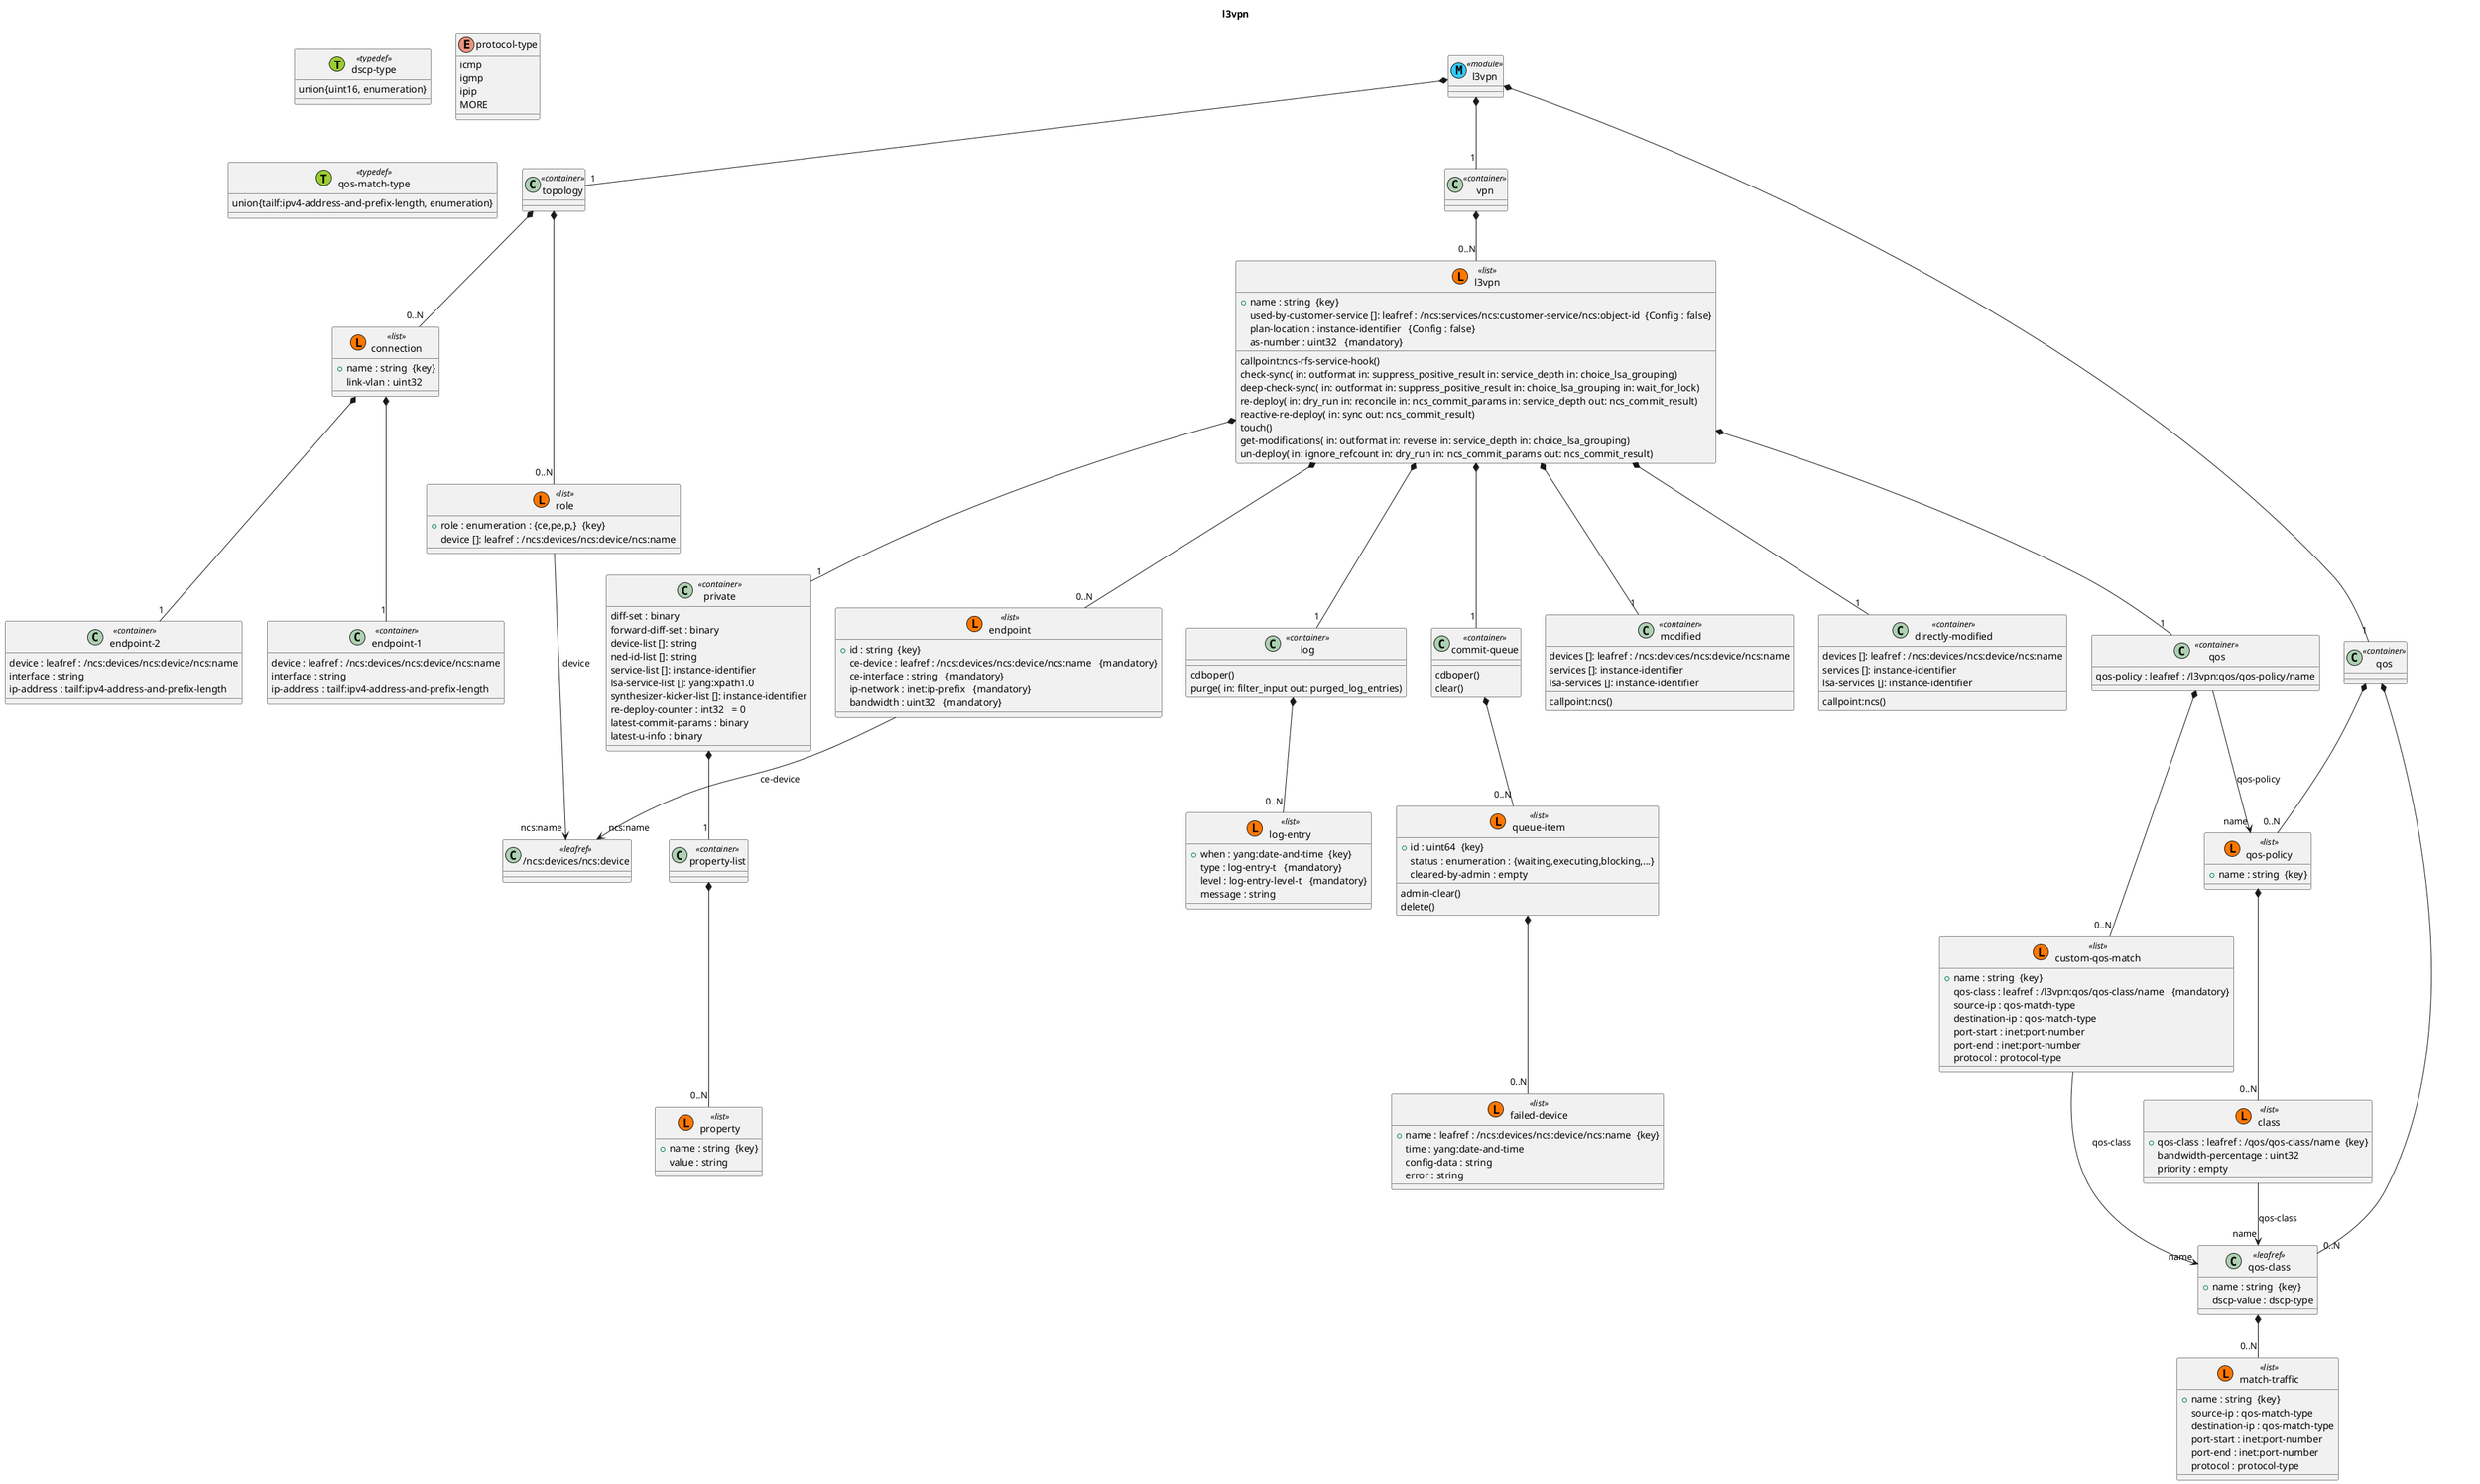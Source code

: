 @startuml l3vpn
page 1x1 
Title l3vpn 
class "l3vpn" as l3vpn << (M, #33CCFF) module>> 
class "dscp-type" as dscp_type << (T, YellowGreen) typedef>>
dscp_type : union{uint16, enumeration}
enum "protocol-type" as l3vpn_I_protocol_type {
icmp
igmp
ipip
MORE
}
class "qos-match-type" as qos_match_type << (T, YellowGreen) typedef>>
qos_match_type : union{tailf:ipv4-address-and-prefix-length, enumeration}
class "topology" as  l3vpn_I_topology <<container>> 
l3vpn *-- "1" l3vpn_I_topology 
class "role" as l3vpn_I_topology_I_role << (L, #FF7700) list>> 
l3vpn_I_topology *-- "0..N" l3vpn_I_topology_I_role 
l3vpn_I_topology_I_role : +role : enumeration : {ce,pe,p,}  {key} 
l3vpn_I_topology_I_role : device []: leafref : /ncs:devices/ncs:device/ncs:name 
class "connection" as l3vpn_I_topology_I_connection << (L, #FF7700) list>> 
l3vpn_I_topology *-- "0..N" l3vpn_I_topology_I_connection 
l3vpn_I_topology_I_connection : +name : string  {key} 
class "endpoint-1" as  l3vpn_I_topology_I_connection_I_endpoint_1 <<container>> 
l3vpn_I_topology_I_connection *-- "1" l3vpn_I_topology_I_connection_I_endpoint_1 
l3vpn_I_topology_I_connection_I_endpoint_1 : device : leafref : /ncs:devices/ncs:device/ncs:name  
l3vpn_I_topology_I_connection_I_endpoint_1 : interface : string  
l3vpn_I_topology_I_connection_I_endpoint_1 : ip-address : tailf:ipv4-address-and-prefix-length  
class "endpoint-2" as  l3vpn_I_topology_I_connection_I_endpoint_2 <<container>> 
l3vpn_I_topology_I_connection *-- "1" l3vpn_I_topology_I_connection_I_endpoint_2 
l3vpn_I_topology_I_connection_I_endpoint_2 : device : leafref : /ncs:devices/ncs:device/ncs:name  
l3vpn_I_topology_I_connection_I_endpoint_2 : interface : string  
l3vpn_I_topology_I_connection_I_endpoint_2 : ip-address : tailf:ipv4-address-and-prefix-length  
l3vpn_I_topology_I_connection : link-vlan : uint32  
class "qos" as  l3vpn_I_qos <<container>> 
l3vpn *-- "1" l3vpn_I_qos 
class "qos-policy" as l3vpn_I_qos_I_qos_policy << (L, #FF7700) list>> 
l3vpn_I_qos *-- "0..N" l3vpn_I_qos_I_qos_policy 
l3vpn_I_qos_I_qos_policy : +name : string  {key} 
class "class" as l3vpn_I_qos_I_qos_policy_I_class << (L, #FF7700) list>> 
l3vpn_I_qos_I_qos_policy *-- "0..N" l3vpn_I_qos_I_qos_policy_I_class 
l3vpn_I_qos_I_qos_policy_I_class : +qos-class : leafref : /qos/qos-class/name  {key} 
l3vpn_I_qos_I_qos_policy_I_class : bandwidth-percentage : uint32  
l3vpn_I_qos_I_qos_policy_I_class : priority : empty  
class "qos-class" as l3vpn_I_qos_I_qos_class << (L, #FF7700) list>> 
l3vpn_I_qos *-- "0..N" l3vpn_I_qos_I_qos_class 
l3vpn_I_qos_I_qos_class : +name : string  {key} 
l3vpn_I_qos_I_qos_class : dscp-value : dscp-type  
class "match-traffic" as l3vpn_I_qos_I_qos_class_I_match_traffic << (L, #FF7700) list>> 
l3vpn_I_qos_I_qos_class *-- "0..N" l3vpn_I_qos_I_qos_class_I_match_traffic 
l3vpn_I_qos_I_qos_class_I_match_traffic : +name : string  {key} 
l3vpn_I_qos_I_qos_class_I_match_traffic : source-ip : qos-match-type  
l3vpn_I_qos_I_qos_class_I_match_traffic : destination-ip : qos-match-type  
l3vpn_I_qos_I_qos_class_I_match_traffic : port-start : inet:port-number  
l3vpn_I_qos_I_qos_class_I_match_traffic : port-end : inet:port-number  
l3vpn_I_qos_I_qos_class_I_match_traffic : protocol : protocol-type  
class "vpn" as  l3vpn_I_vpn <<container>> 
l3vpn *-- "1" l3vpn_I_vpn 
class "l3vpn" as l3vpn_I_vpn_I_l3vpn << (L, #FF7700) list>> 
l3vpn_I_vpn *-- "0..N" l3vpn_I_vpn_I_l3vpn 
l3vpn_I_vpn_I_l3vpn : +name : string  {key} 
l3vpn_I_vpn_I_l3vpn : callpoint:ncs-rfs-service-hook()
l3vpn_I_vpn_I_l3vpn : check-sync( in: outformat in: suppress_positive_result in: service_depth in: choice_lsa_grouping)
l3vpn_I_vpn_I_l3vpn : deep-check-sync( in: outformat in: suppress_positive_result in: choice_lsa_grouping in: wait_for_lock)
l3vpn_I_vpn_I_l3vpn : re-deploy( in: dry_run in: reconcile in: ncs_commit_params in: service_depth out: ncs_commit_result)
l3vpn_I_vpn_I_l3vpn : reactive-re-deploy( in: sync out: ncs_commit_result)
l3vpn_I_vpn_I_l3vpn : touch()
class "modified" as  l3vpn_I_vpn_I_l3vpn_I_modified <<container>> 
l3vpn_I_vpn_I_l3vpn *-- "1" l3vpn_I_vpn_I_l3vpn_I_modified 
l3vpn_I_vpn_I_l3vpn_I_modified : callpoint:ncs()
l3vpn_I_vpn_I_l3vpn_I_modified : devices []: leafref : /ncs:devices/ncs:device/ncs:name 
l3vpn_I_vpn_I_l3vpn_I_modified : services []: instance-identifier 
l3vpn_I_vpn_I_l3vpn_I_modified : lsa-services []: instance-identifier 
class "directly-modified" as  l3vpn_I_vpn_I_l3vpn_I_directly_modified <<container>> 
l3vpn_I_vpn_I_l3vpn *-- "1" l3vpn_I_vpn_I_l3vpn_I_directly_modified 
l3vpn_I_vpn_I_l3vpn_I_directly_modified : callpoint:ncs()
l3vpn_I_vpn_I_l3vpn_I_directly_modified : devices []: leafref : /ncs:devices/ncs:device/ncs:name 
l3vpn_I_vpn_I_l3vpn_I_directly_modified : services []: instance-identifier 
l3vpn_I_vpn_I_l3vpn_I_directly_modified : lsa-services []: instance-identifier 
l3vpn_I_vpn_I_l3vpn : get-modifications( in: outformat in: reverse in: service_depth in: choice_lsa_grouping)
l3vpn_I_vpn_I_l3vpn : un-deploy( in: ignore_refcount in: dry_run in: ncs_commit_params out: ncs_commit_result)
l3vpn_I_vpn_I_l3vpn : used-by-customer-service []: leafref : /ncs:services/ncs:customer-service/ncs:object-id  {Config : false}
class "commit-queue" as  l3vpn_I_vpn_I_l3vpn_I_commit_queue <<container>> 
l3vpn_I_vpn_I_l3vpn *-- "1" l3vpn_I_vpn_I_l3vpn_I_commit_queue 
l3vpn_I_vpn_I_l3vpn_I_commit_queue : cdboper()
l3vpn_I_vpn_I_l3vpn_I_commit_queue : clear()
class "queue-item" as l3vpn_I_vpn_I_l3vpn_I_commit_queue_I_queue_item << (L, #FF7700) list>> 
l3vpn_I_vpn_I_l3vpn_I_commit_queue *-- "0..N" l3vpn_I_vpn_I_l3vpn_I_commit_queue_I_queue_item 
l3vpn_I_vpn_I_l3vpn_I_commit_queue_I_queue_item : +id : uint64  {key} 
l3vpn_I_vpn_I_l3vpn_I_commit_queue_I_queue_item : status : enumeration : {waiting,executing,blocking,...}  
l3vpn_I_vpn_I_l3vpn_I_commit_queue_I_queue_item : cleared-by-admin : empty  
class "failed-device" as l3vpn_I_vpn_I_l3vpn_I_commit_queue_I_queue_item_I_failed_device << (L, #FF7700) list>> 
l3vpn_I_vpn_I_l3vpn_I_commit_queue_I_queue_item *-- "0..N" l3vpn_I_vpn_I_l3vpn_I_commit_queue_I_queue_item_I_failed_device 
l3vpn_I_vpn_I_l3vpn_I_commit_queue_I_queue_item_I_failed_device : +name : leafref : /ncs:devices/ncs:device/ncs:name  {key} 
l3vpn_I_vpn_I_l3vpn_I_commit_queue_I_queue_item_I_failed_device : time : yang:date-and-time  
l3vpn_I_vpn_I_l3vpn_I_commit_queue_I_queue_item_I_failed_device : config-data : string  
l3vpn_I_vpn_I_l3vpn_I_commit_queue_I_queue_item_I_failed_device : error : string  
l3vpn_I_vpn_I_l3vpn_I_commit_queue_I_queue_item : admin-clear()
l3vpn_I_vpn_I_l3vpn_I_commit_queue_I_queue_item : delete()
class "private" as  l3vpn_I_vpn_I_l3vpn_I_private <<container>> 
l3vpn_I_vpn_I_l3vpn *-- "1" l3vpn_I_vpn_I_l3vpn_I_private 
l3vpn_I_vpn_I_l3vpn_I_private : diff-set : binary  
l3vpn_I_vpn_I_l3vpn_I_private : forward-diff-set : binary  
l3vpn_I_vpn_I_l3vpn_I_private : device-list []: string 
l3vpn_I_vpn_I_l3vpn_I_private : ned-id-list []: string 
l3vpn_I_vpn_I_l3vpn_I_private : service-list []: instance-identifier 
l3vpn_I_vpn_I_l3vpn_I_private : lsa-service-list []: yang:xpath1.0 
l3vpn_I_vpn_I_l3vpn_I_private : synthesizer-kicker-list []: instance-identifier 
class "property-list" as  l3vpn_I_vpn_I_l3vpn_I_private_I_property_list <<container>> 
l3vpn_I_vpn_I_l3vpn_I_private *-- "1" l3vpn_I_vpn_I_l3vpn_I_private_I_property_list 
class "property" as l3vpn_I_vpn_I_l3vpn_I_private_I_property_list_I_property << (L, #FF7700) list>> 
l3vpn_I_vpn_I_l3vpn_I_private_I_property_list *-- "0..N" l3vpn_I_vpn_I_l3vpn_I_private_I_property_list_I_property 
l3vpn_I_vpn_I_l3vpn_I_private_I_property_list_I_property : +name : string  {key} 
l3vpn_I_vpn_I_l3vpn_I_private_I_property_list_I_property : value : string  
l3vpn_I_vpn_I_l3vpn_I_private : re-deploy-counter : int32   = 0 
l3vpn_I_vpn_I_l3vpn_I_private : latest-commit-params : binary  
l3vpn_I_vpn_I_l3vpn_I_private : latest-u-info : binary  
l3vpn_I_vpn_I_l3vpn : plan-location : instance-identifier   {Config : false}
class "log" as  l3vpn_I_vpn_I_l3vpn_I_log <<container>> 
l3vpn_I_vpn_I_l3vpn *-- "1" l3vpn_I_vpn_I_l3vpn_I_log 
l3vpn_I_vpn_I_l3vpn_I_log : cdboper()
l3vpn_I_vpn_I_l3vpn_I_log : purge( in: filter_input out: purged_log_entries)
class "log-entry" as l3vpn_I_vpn_I_l3vpn_I_log_I_log_entry << (L, #FF7700) list>> 
l3vpn_I_vpn_I_l3vpn_I_log *-- "0..N" l3vpn_I_vpn_I_l3vpn_I_log_I_log_entry 
l3vpn_I_vpn_I_l3vpn_I_log_I_log_entry : +when : yang:date-and-time  {key} 
l3vpn_I_vpn_I_l3vpn_I_log_I_log_entry : type : log-entry-t   {mandatory}
l3vpn_I_vpn_I_l3vpn_I_log_I_log_entry : level : log-entry-level-t   {mandatory}
l3vpn_I_vpn_I_l3vpn_I_log_I_log_entry : message : string  
l3vpn_I_vpn_I_l3vpn : as-number : uint32   {mandatory}
class "endpoint" as l3vpn_I_vpn_I_l3vpn_I_endpoint << (L, #FF7700) list>> 
l3vpn_I_vpn_I_l3vpn *-- "0..N" l3vpn_I_vpn_I_l3vpn_I_endpoint 
l3vpn_I_vpn_I_l3vpn_I_endpoint : +id : string  {key} 
l3vpn_I_vpn_I_l3vpn_I_endpoint : ce-device : leafref : /ncs:devices/ncs:device/ncs:name   {mandatory}
l3vpn_I_vpn_I_l3vpn_I_endpoint : ce-interface : string   {mandatory}
l3vpn_I_vpn_I_l3vpn_I_endpoint : ip-network : inet:ip-prefix   {mandatory}
l3vpn_I_vpn_I_l3vpn_I_endpoint : bandwidth : uint32   {mandatory}
class "qos" as  l3vpn_I_vpn_I_l3vpn_I_qos <<container>> 
l3vpn_I_vpn_I_l3vpn *-- "1" l3vpn_I_vpn_I_l3vpn_I_qos 
l3vpn_I_vpn_I_l3vpn_I_qos : qos-policy : leafref : /l3vpn:qos/qos-policy/name  
class "custom-qos-match" as l3vpn_I_vpn_I_l3vpn_I_qos_I_custom_qos_match << (L, #FF7700) list>> 
l3vpn_I_vpn_I_l3vpn_I_qos *-- "0..N" l3vpn_I_vpn_I_l3vpn_I_qos_I_custom_qos_match 
l3vpn_I_vpn_I_l3vpn_I_qos_I_custom_qos_match : +name : string  {key} 
l3vpn_I_vpn_I_l3vpn_I_qos_I_custom_qos_match : qos-class : leafref : /l3vpn:qos/qos-class/name   {mandatory}
l3vpn_I_vpn_I_l3vpn_I_qos_I_custom_qos_match : source-ip : qos-match-type  
l3vpn_I_vpn_I_l3vpn_I_qos_I_custom_qos_match : destination-ip : qos-match-type  
l3vpn_I_vpn_I_l3vpn_I_qos_I_custom_qos_match : port-start : inet:port-number  
l3vpn_I_vpn_I_l3vpn_I_qos_I_custom_qos_match : port-end : inet:port-number  
l3vpn_I_vpn_I_l3vpn_I_qos_I_custom_qos_match : protocol : protocol-type  
class "/ncs:devices/ncs:device" as tailf_ncs_devices_I_devices_I_device <<leafref>> 
class "/qos/qos-class" as l3vpn_I_qos_I_qos_class <<leafref>> 
class "/ncs:devices/ncs:device" as tailf_ncs_devices_I_devices_I_device <<leafref>> 
l3vpn_I_topology_I_role-->"ncs:name"tailf_ncs_devices_I_devices_I_device: device
l3vpn_I_qos_I_qos_policy_I_class-->"name"l3vpn_I_qos_I_qos_class: qos-class
l3vpn_I_vpn_I_l3vpn_I_endpoint-->"ncs:name"tailf_ncs_devices_I_devices_I_device: ce-device
l3vpn_I_vpn_I_l3vpn_I_qos-->"name"l3vpn_I_qos_I_qos_policy: qos-policy
l3vpn_I_vpn_I_l3vpn_I_qos_I_custom_qos_match-->"name"l3vpn_I_qos_I_qos_class: qos-class


@enduml
